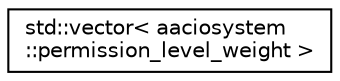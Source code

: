 digraph "Graphical Class Hierarchy"
{
  edge [fontname="Helvetica",fontsize="10",labelfontname="Helvetica",labelfontsize="10"];
  node [fontname="Helvetica",fontsize="10",shape=record];
  rankdir="LR";
  Node0 [label="std::vector\< aaciosystem\l::permission_level_weight \>",height=0.2,width=0.4,color="black", fillcolor="white", style="filled",URL="$classstd_1_1vector.html"];
}
